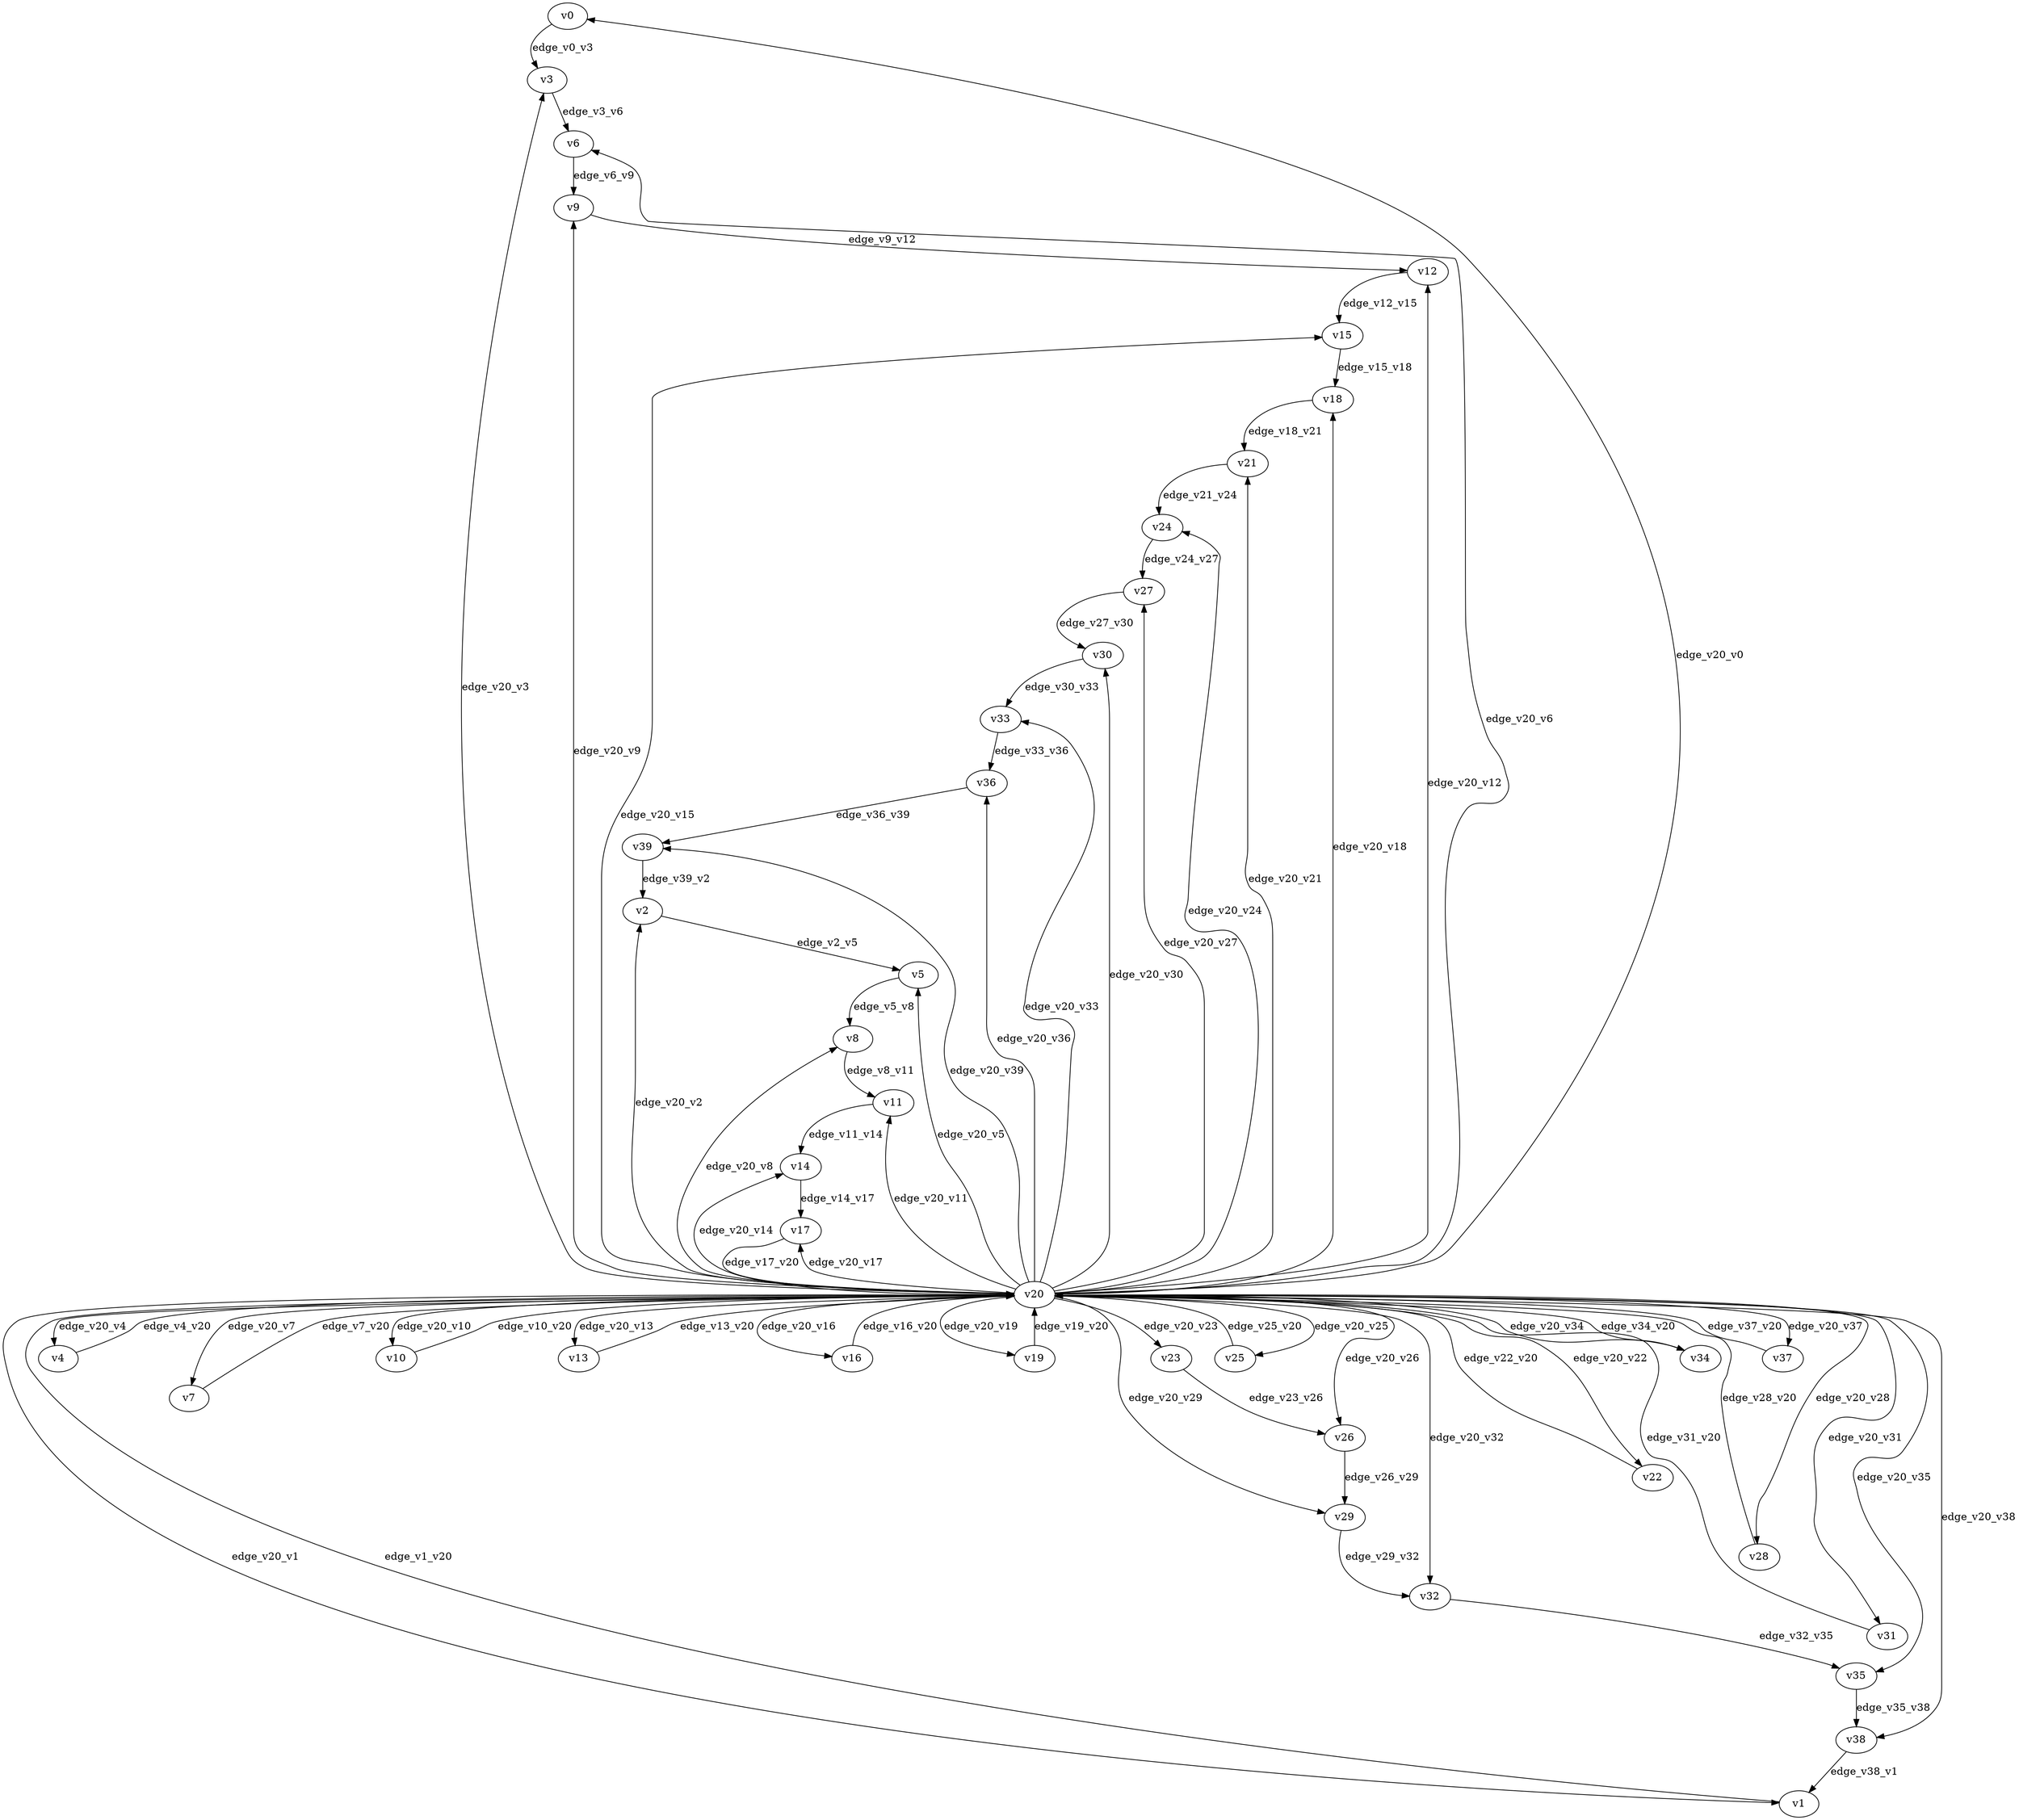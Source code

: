 digraph test045 {
    // Discounted game test case
    // Vertex properties: name [player=X]
    // Edge properties: [weight=Y, discount=Z]

    v0 [name="v0", player=0];
    v1 [name="v1", player=1];
    v2 [name="v2", player=0];
    v3 [name="v3", player=1];
    v4 [name="v4", player=0];
    v5 [name="v5", player=1];
    v6 [name="v6", player=0];
    v7 [name="v7", player=1];
    v8 [name="v8", player=0];
    v9 [name="v9", player=1];
    v10 [name="v10", player=0];
    v11 [name="v11", player=1];
    v12 [name="v12", player=0];
    v13 [name="v13", player=1];
    v14 [name="v14", player=0];
    v15 [name="v15", player=1];
    v16 [name="v16", player=0];
    v17 [name="v17", player=1];
    v18 [name="v18", player=0];
    v19 [name="v19", player=1];
    v20 [name="v20", player=0];
    v21 [name="v21", player=1];
    v22 [name="v22", player=0];
    v23 [name="v23", player=1];
    v24 [name="v24", player=0];
    v25 [name="v25", player=1];
    v26 [name="v26", player=0];
    v27 [name="v27", player=1];
    v28 [name="v28", player=0];
    v29 [name="v29", player=1];
    v30 [name="v30", player=0];
    v31 [name="v31", player=1];
    v32 [name="v32", player=0];
    v33 [name="v33", player=1];
    v34 [name="v34", player=0];
    v35 [name="v35", player=1];
    v36 [name="v36", player=0];
    v37 [name="v37", player=1];
    v38 [name="v38", player=0];
    v39 [name="v39", player=1];

    v20 -> v0 [label="edge_v20_v0", weight=-5.31, discount=0.167];
    v20 -> v1 [label="edge_v20_v1", weight=-4.81, discount=0.167];
    v1 -> v20 [label="edge_v1_v20", weight=-7.06, discount=0.167];
    v20 -> v2 [label="edge_v20_v2", weight=2.08, discount=0.167];
    v20 -> v3 [label="edge_v20_v3", weight=-0.80, discount=0.167];
    v20 -> v4 [label="edge_v20_v4", weight=5.23, discount=0.167];
    v4 -> v20 [label="edge_v4_v20", weight=3.89, discount=0.167];
    v20 -> v5 [label="edge_v20_v5", weight=5.54, discount=0.167];
    v20 -> v6 [label="edge_v20_v6", weight=-4.08, discount=0.167];
    v20 -> v7 [label="edge_v20_v7", weight=0.56, discount=0.167];
    v7 -> v20 [label="edge_v7_v20", weight=-1.26, discount=0.167];
    v20 -> v8 [label="edge_v20_v8", weight=1.34, discount=0.167];
    v20 -> v9 [label="edge_v20_v9", weight=7.43, discount=0.167];
    v20 -> v10 [label="edge_v20_v10", weight=7.27, discount=0.167];
    v10 -> v20 [label="edge_v10_v20", weight=5.69, discount=0.167];
    v20 -> v11 [label="edge_v20_v11", weight=9.66, discount=0.167];
    v20 -> v12 [label="edge_v20_v12", weight=5.08, discount=0.167];
    v20 -> v13 [label="edge_v20_v13", weight=9.72, discount=0.167];
    v13 -> v20 [label="edge_v13_v20", weight=7.39, discount=0.167];
    v20 -> v14 [label="edge_v20_v14", weight=5.53, discount=0.167];
    v20 -> v15 [label="edge_v20_v15", weight=2.81, discount=0.167];
    v20 -> v16 [label="edge_v20_v16", weight=0.76, discount=0.167];
    v16 -> v20 [label="edge_v16_v20", weight=3.51, discount=0.167];
    v20 -> v17 [label="edge_v20_v17", weight=-0.75, discount=0.167];
    v20 -> v18 [label="edge_v20_v18", weight=9.29, discount=0.167];
    v20 -> v19 [label="edge_v20_v19", weight=6.88, discount=0.167];
    v19 -> v20 [label="edge_v19_v20", weight=7.35, discount=0.167];
    v20 -> v21 [label="edge_v20_v21", weight=4.58, discount=0.167];
    v20 -> v22 [label="edge_v20_v22", weight=-2.49, discount=0.167];
    v22 -> v20 [label="edge_v22_v20", weight=-1.97, discount=0.167];
    v20 -> v23 [label="edge_v20_v23", weight=-0.30, discount=0.167];
    v20 -> v24 [label="edge_v20_v24", weight=0.19, discount=0.167];
    v20 -> v25 [label="edge_v20_v25", weight=8.41, discount=0.167];
    v25 -> v20 [label="edge_v25_v20", weight=9.94, discount=0.167];
    v20 -> v26 [label="edge_v20_v26", weight=-5.61, discount=0.167];
    v20 -> v27 [label="edge_v20_v27", weight=3.50, discount=0.167];
    v20 -> v28 [label="edge_v20_v28", weight=-1.12, discount=0.167];
    v28 -> v20 [label="edge_v28_v20", weight=0.89, discount=0.167];
    v20 -> v29 [label="edge_v20_v29", weight=-3.11, discount=0.167];
    v20 -> v30 [label="edge_v20_v30", weight=9.62, discount=0.167];
    v20 -> v31 [label="edge_v20_v31", weight=-1.91, discount=0.167];
    v31 -> v20 [label="edge_v31_v20", weight=-2.79, discount=0.167];
    v20 -> v32 [label="edge_v20_v32", weight=7.42, discount=0.167];
    v20 -> v33 [label="edge_v20_v33", weight=0.38, discount=0.167];
    v20 -> v34 [label="edge_v20_v34", weight=9.68, discount=0.167];
    v34 -> v20 [label="edge_v34_v20", weight=8.94, discount=0.167];
    v20 -> v35 [label="edge_v20_v35", weight=-2.06, discount=0.167];
    v20 -> v36 [label="edge_v20_v36", weight=4.36, discount=0.167];
    v20 -> v37 [label="edge_v20_v37", weight=2.56, discount=0.167];
    v37 -> v20 [label="edge_v37_v20", weight=3.56, discount=0.167];
    v20 -> v38 [label="edge_v20_v38", weight=3.47, discount=0.167];
    v20 -> v39 [label="edge_v20_v39", weight=-1.68, discount=0.167];
    v0 -> v3 [label="edge_v0_v3", weight=-0.91, discount=0.167];
    v2 -> v5 [label="edge_v2_v5", weight=-1.99, discount=0.167];
    v3 -> v6 [label="edge_v3_v6", weight=-2.11, discount=0.167];
    v5 -> v8 [label="edge_v5_v8", weight=2.86, discount=0.167];
    v6 -> v9 [label="edge_v6_v9", weight=3.59, discount=0.167];
    v8 -> v11 [label="edge_v8_v11", weight=0.80, discount=0.167];
    v9 -> v12 [label="edge_v9_v12", weight=-2.55, discount=0.167];
    v11 -> v14 [label="edge_v11_v14", weight=4.68, discount=0.167];
    v12 -> v15 [label="edge_v12_v15", weight=4.62, discount=0.167];
    v14 -> v17 [label="edge_v14_v17", weight=5.43, discount=0.167];
    v15 -> v18 [label="edge_v15_v18", weight=2.57, discount=0.167];
    v17 -> v20 [label="edge_v17_v20", weight=0.73, discount=0.167];
    v18 -> v21 [label="edge_v18_v21", weight=4.93, discount=0.167];
    v21 -> v24 [label="edge_v21_v24", weight=6.51, discount=0.167];
    v23 -> v26 [label="edge_v23_v26", weight=0.33, discount=0.167];
    v24 -> v27 [label="edge_v24_v27", weight=5.97, discount=0.167];
    v26 -> v29 [label="edge_v26_v29", weight=3.35, discount=0.167];
    v27 -> v30 [label="edge_v27_v30", weight=0.25, discount=0.167];
    v29 -> v32 [label="edge_v29_v32", weight=5.71, discount=0.167];
    v30 -> v33 [label="edge_v30_v33", weight=1.75, discount=0.167];
    v32 -> v35 [label="edge_v32_v35", weight=-2.24, discount=0.167];
    v33 -> v36 [label="edge_v33_v36", weight=1.10, discount=0.167];
    v35 -> v38 [label="edge_v35_v38", weight=6.94, discount=0.167];
    v36 -> v39 [label="edge_v36_v39", weight=0.35, discount=0.167];
    v38 -> v1 [label="edge_v38_v1", weight=0.33, discount=0.167];
    v39 -> v2 [label="edge_v39_v2", weight=5.48, discount=0.167];
}

